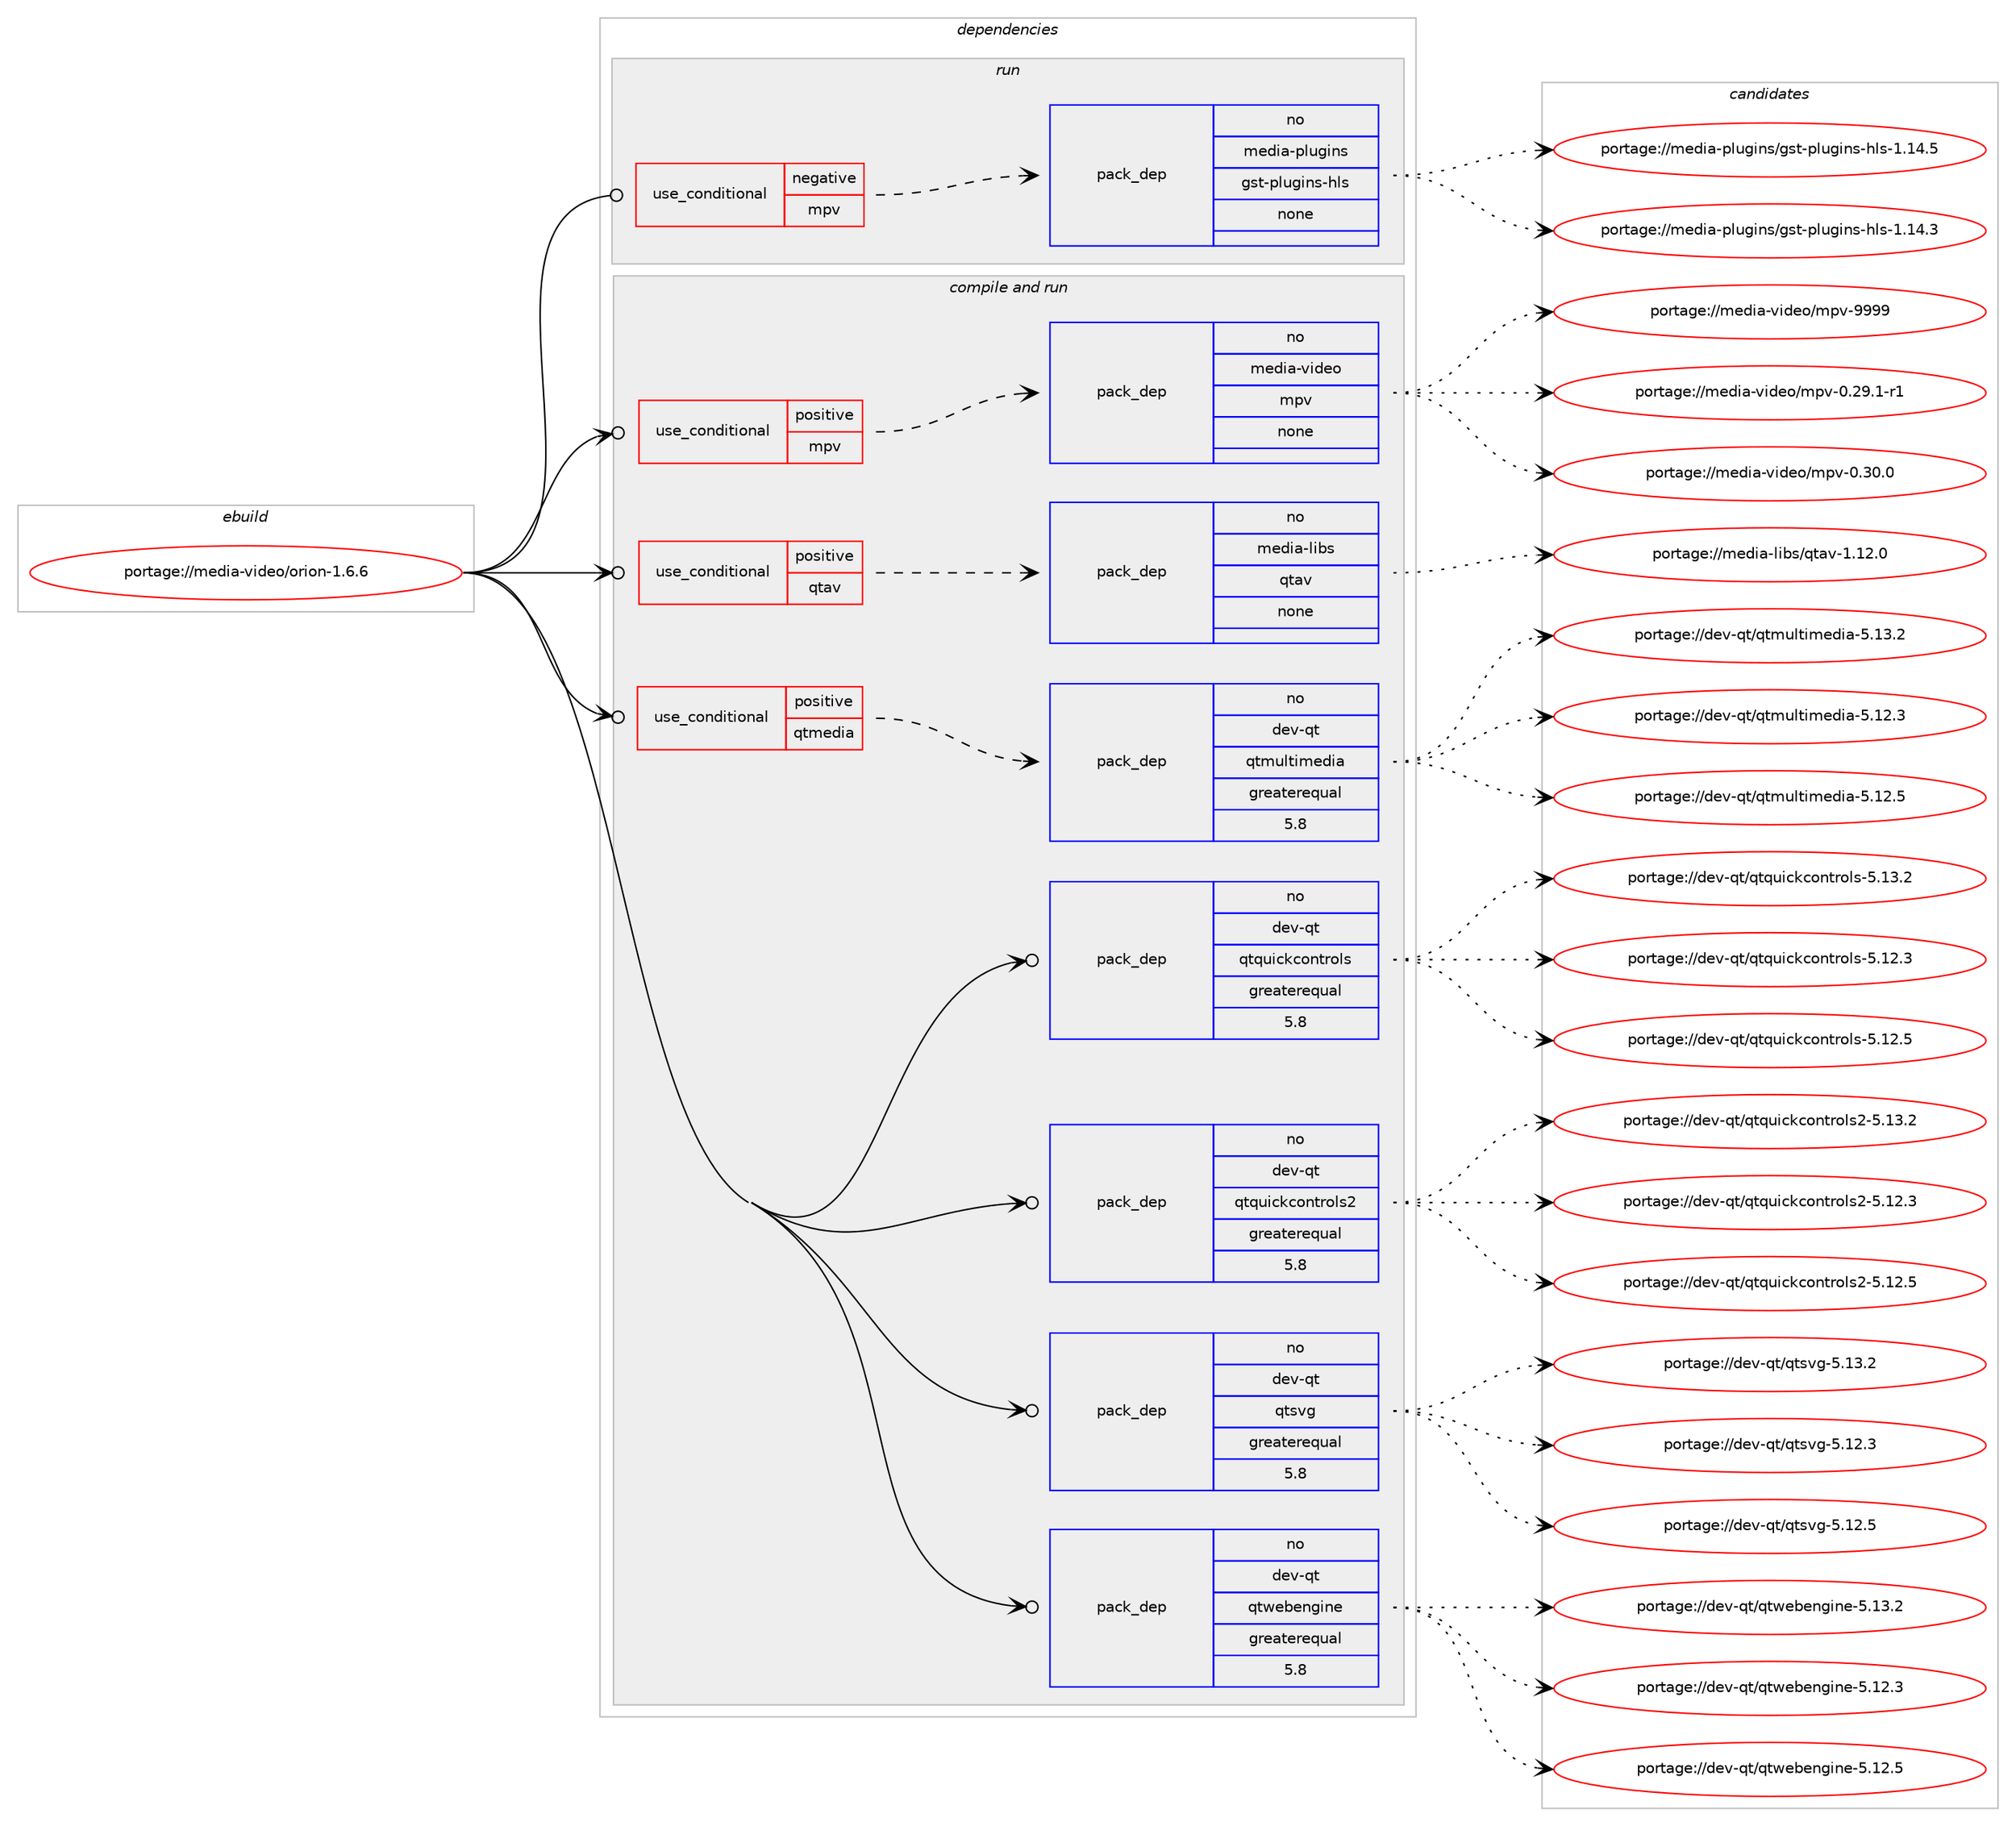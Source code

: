 digraph prolog {

# *************
# Graph options
# *************

newrank=true;
concentrate=true;
compound=true;
graph [rankdir=LR,fontname=Helvetica,fontsize=10,ranksep=1.5];#, ranksep=2.5, nodesep=0.2];
edge  [arrowhead=vee];
node  [fontname=Helvetica,fontsize=10];

# **********
# The ebuild
# **********

subgraph cluster_leftcol {
color=gray;
rank=same;
label=<<i>ebuild</i>>;
id [label="portage://media-video/orion-1.6.6", color=red, width=4, href="../media-video/orion-1.6.6.svg"];
}

# ****************
# The dependencies
# ****************

subgraph cluster_midcol {
color=gray;
label=<<i>dependencies</i>>;
subgraph cluster_compile {
fillcolor="#eeeeee";
style=filled;
label=<<i>compile</i>>;
}
subgraph cluster_compileandrun {
fillcolor="#eeeeee";
style=filled;
label=<<i>compile and run</i>>;
subgraph cond85402 {
dependency342311 [label=<<TABLE BORDER="0" CELLBORDER="1" CELLSPACING="0" CELLPADDING="4"><TR><TD ROWSPAN="3" CELLPADDING="10">use_conditional</TD></TR><TR><TD>positive</TD></TR><TR><TD>mpv</TD></TR></TABLE>>, shape=none, color=red];
subgraph pack251309 {
dependency342312 [label=<<TABLE BORDER="0" CELLBORDER="1" CELLSPACING="0" CELLPADDING="4" WIDTH="220"><TR><TD ROWSPAN="6" CELLPADDING="30">pack_dep</TD></TR><TR><TD WIDTH="110">no</TD></TR><TR><TD>media-video</TD></TR><TR><TD>mpv</TD></TR><TR><TD>none</TD></TR><TR><TD></TD></TR></TABLE>>, shape=none, color=blue];
}
dependency342311:e -> dependency342312:w [weight=20,style="dashed",arrowhead="vee"];
}
id:e -> dependency342311:w [weight=20,style="solid",arrowhead="odotvee"];
subgraph cond85403 {
dependency342313 [label=<<TABLE BORDER="0" CELLBORDER="1" CELLSPACING="0" CELLPADDING="4"><TR><TD ROWSPAN="3" CELLPADDING="10">use_conditional</TD></TR><TR><TD>positive</TD></TR><TR><TD>qtav</TD></TR></TABLE>>, shape=none, color=red];
subgraph pack251310 {
dependency342314 [label=<<TABLE BORDER="0" CELLBORDER="1" CELLSPACING="0" CELLPADDING="4" WIDTH="220"><TR><TD ROWSPAN="6" CELLPADDING="30">pack_dep</TD></TR><TR><TD WIDTH="110">no</TD></TR><TR><TD>media-libs</TD></TR><TR><TD>qtav</TD></TR><TR><TD>none</TD></TR><TR><TD></TD></TR></TABLE>>, shape=none, color=blue];
}
dependency342313:e -> dependency342314:w [weight=20,style="dashed",arrowhead="vee"];
}
id:e -> dependency342313:w [weight=20,style="solid",arrowhead="odotvee"];
subgraph cond85404 {
dependency342315 [label=<<TABLE BORDER="0" CELLBORDER="1" CELLSPACING="0" CELLPADDING="4"><TR><TD ROWSPAN="3" CELLPADDING="10">use_conditional</TD></TR><TR><TD>positive</TD></TR><TR><TD>qtmedia</TD></TR></TABLE>>, shape=none, color=red];
subgraph pack251311 {
dependency342316 [label=<<TABLE BORDER="0" CELLBORDER="1" CELLSPACING="0" CELLPADDING="4" WIDTH="220"><TR><TD ROWSPAN="6" CELLPADDING="30">pack_dep</TD></TR><TR><TD WIDTH="110">no</TD></TR><TR><TD>dev-qt</TD></TR><TR><TD>qtmultimedia</TD></TR><TR><TD>greaterequal</TD></TR><TR><TD>5.8</TD></TR></TABLE>>, shape=none, color=blue];
}
dependency342315:e -> dependency342316:w [weight=20,style="dashed",arrowhead="vee"];
}
id:e -> dependency342315:w [weight=20,style="solid",arrowhead="odotvee"];
subgraph pack251312 {
dependency342317 [label=<<TABLE BORDER="0" CELLBORDER="1" CELLSPACING="0" CELLPADDING="4" WIDTH="220"><TR><TD ROWSPAN="6" CELLPADDING="30">pack_dep</TD></TR><TR><TD WIDTH="110">no</TD></TR><TR><TD>dev-qt</TD></TR><TR><TD>qtquickcontrols</TD></TR><TR><TD>greaterequal</TD></TR><TR><TD>5.8</TD></TR></TABLE>>, shape=none, color=blue];
}
id:e -> dependency342317:w [weight=20,style="solid",arrowhead="odotvee"];
subgraph pack251313 {
dependency342318 [label=<<TABLE BORDER="0" CELLBORDER="1" CELLSPACING="0" CELLPADDING="4" WIDTH="220"><TR><TD ROWSPAN="6" CELLPADDING="30">pack_dep</TD></TR><TR><TD WIDTH="110">no</TD></TR><TR><TD>dev-qt</TD></TR><TR><TD>qtquickcontrols2</TD></TR><TR><TD>greaterequal</TD></TR><TR><TD>5.8</TD></TR></TABLE>>, shape=none, color=blue];
}
id:e -> dependency342318:w [weight=20,style="solid",arrowhead="odotvee"];
subgraph pack251314 {
dependency342319 [label=<<TABLE BORDER="0" CELLBORDER="1" CELLSPACING="0" CELLPADDING="4" WIDTH="220"><TR><TD ROWSPAN="6" CELLPADDING="30">pack_dep</TD></TR><TR><TD WIDTH="110">no</TD></TR><TR><TD>dev-qt</TD></TR><TR><TD>qtsvg</TD></TR><TR><TD>greaterequal</TD></TR><TR><TD>5.8</TD></TR></TABLE>>, shape=none, color=blue];
}
id:e -> dependency342319:w [weight=20,style="solid",arrowhead="odotvee"];
subgraph pack251315 {
dependency342320 [label=<<TABLE BORDER="0" CELLBORDER="1" CELLSPACING="0" CELLPADDING="4" WIDTH="220"><TR><TD ROWSPAN="6" CELLPADDING="30">pack_dep</TD></TR><TR><TD WIDTH="110">no</TD></TR><TR><TD>dev-qt</TD></TR><TR><TD>qtwebengine</TD></TR><TR><TD>greaterequal</TD></TR><TR><TD>5.8</TD></TR></TABLE>>, shape=none, color=blue];
}
id:e -> dependency342320:w [weight=20,style="solid",arrowhead="odotvee"];
}
subgraph cluster_run {
fillcolor="#eeeeee";
style=filled;
label=<<i>run</i>>;
subgraph cond85405 {
dependency342321 [label=<<TABLE BORDER="0" CELLBORDER="1" CELLSPACING="0" CELLPADDING="4"><TR><TD ROWSPAN="3" CELLPADDING="10">use_conditional</TD></TR><TR><TD>negative</TD></TR><TR><TD>mpv</TD></TR></TABLE>>, shape=none, color=red];
subgraph pack251316 {
dependency342322 [label=<<TABLE BORDER="0" CELLBORDER="1" CELLSPACING="0" CELLPADDING="4" WIDTH="220"><TR><TD ROWSPAN="6" CELLPADDING="30">pack_dep</TD></TR><TR><TD WIDTH="110">no</TD></TR><TR><TD>media-plugins</TD></TR><TR><TD>gst-plugins-hls</TD></TR><TR><TD>none</TD></TR><TR><TD></TD></TR></TABLE>>, shape=none, color=blue];
}
dependency342321:e -> dependency342322:w [weight=20,style="dashed",arrowhead="vee"];
}
id:e -> dependency342321:w [weight=20,style="solid",arrowhead="odot"];
}
}

# **************
# The candidates
# **************

subgraph cluster_choices {
rank=same;
color=gray;
label=<<i>candidates</i>>;

subgraph choice251309 {
color=black;
nodesep=1;
choiceportage109101100105974511810510010111147109112118454846505746494511449 [label="portage://media-video/mpv-0.29.1-r1", color=red, width=4,href="../media-video/mpv-0.29.1-r1.svg"];
choiceportage10910110010597451181051001011114710911211845484651484648 [label="portage://media-video/mpv-0.30.0", color=red, width=4,href="../media-video/mpv-0.30.0.svg"];
choiceportage1091011001059745118105100101111471091121184557575757 [label="portage://media-video/mpv-9999", color=red, width=4,href="../media-video/mpv-9999.svg"];
dependency342312:e -> choiceportage109101100105974511810510010111147109112118454846505746494511449:w [style=dotted,weight="100"];
dependency342312:e -> choiceportage10910110010597451181051001011114710911211845484651484648:w [style=dotted,weight="100"];
dependency342312:e -> choiceportage1091011001059745118105100101111471091121184557575757:w [style=dotted,weight="100"];
}
subgraph choice251310 {
color=black;
nodesep=1;
choiceportage109101100105974510810598115471131169711845494649504648 [label="portage://media-libs/qtav-1.12.0", color=red, width=4,href="../media-libs/qtav-1.12.0.svg"];
dependency342314:e -> choiceportage109101100105974510810598115471131169711845494649504648:w [style=dotted,weight="100"];
}
subgraph choice251311 {
color=black;
nodesep=1;
choiceportage10010111845113116471131161091171081161051091011001059745534649504651 [label="portage://dev-qt/qtmultimedia-5.12.3", color=red, width=4,href="../dev-qt/qtmultimedia-5.12.3.svg"];
choiceportage10010111845113116471131161091171081161051091011001059745534649504653 [label="portage://dev-qt/qtmultimedia-5.12.5", color=red, width=4,href="../dev-qt/qtmultimedia-5.12.5.svg"];
choiceportage10010111845113116471131161091171081161051091011001059745534649514650 [label="portage://dev-qt/qtmultimedia-5.13.2", color=red, width=4,href="../dev-qt/qtmultimedia-5.13.2.svg"];
dependency342316:e -> choiceportage10010111845113116471131161091171081161051091011001059745534649504651:w [style=dotted,weight="100"];
dependency342316:e -> choiceportage10010111845113116471131161091171081161051091011001059745534649504653:w [style=dotted,weight="100"];
dependency342316:e -> choiceportage10010111845113116471131161091171081161051091011001059745534649514650:w [style=dotted,weight="100"];
}
subgraph choice251312 {
color=black;
nodesep=1;
choiceportage1001011184511311647113116113117105991079911111011611411110811545534649504651 [label="portage://dev-qt/qtquickcontrols-5.12.3", color=red, width=4,href="../dev-qt/qtquickcontrols-5.12.3.svg"];
choiceportage1001011184511311647113116113117105991079911111011611411110811545534649504653 [label="portage://dev-qt/qtquickcontrols-5.12.5", color=red, width=4,href="../dev-qt/qtquickcontrols-5.12.5.svg"];
choiceportage1001011184511311647113116113117105991079911111011611411110811545534649514650 [label="portage://dev-qt/qtquickcontrols-5.13.2", color=red, width=4,href="../dev-qt/qtquickcontrols-5.13.2.svg"];
dependency342317:e -> choiceportage1001011184511311647113116113117105991079911111011611411110811545534649504651:w [style=dotted,weight="100"];
dependency342317:e -> choiceportage1001011184511311647113116113117105991079911111011611411110811545534649504653:w [style=dotted,weight="100"];
dependency342317:e -> choiceportage1001011184511311647113116113117105991079911111011611411110811545534649514650:w [style=dotted,weight="100"];
}
subgraph choice251313 {
color=black;
nodesep=1;
choiceportage100101118451131164711311611311710599107991111101161141111081155045534649504651 [label="portage://dev-qt/qtquickcontrols2-5.12.3", color=red, width=4,href="../dev-qt/qtquickcontrols2-5.12.3.svg"];
choiceportage100101118451131164711311611311710599107991111101161141111081155045534649504653 [label="portage://dev-qt/qtquickcontrols2-5.12.5", color=red, width=4,href="../dev-qt/qtquickcontrols2-5.12.5.svg"];
choiceportage100101118451131164711311611311710599107991111101161141111081155045534649514650 [label="portage://dev-qt/qtquickcontrols2-5.13.2", color=red, width=4,href="../dev-qt/qtquickcontrols2-5.13.2.svg"];
dependency342318:e -> choiceportage100101118451131164711311611311710599107991111101161141111081155045534649504651:w [style=dotted,weight="100"];
dependency342318:e -> choiceportage100101118451131164711311611311710599107991111101161141111081155045534649504653:w [style=dotted,weight="100"];
dependency342318:e -> choiceportage100101118451131164711311611311710599107991111101161141111081155045534649514650:w [style=dotted,weight="100"];
}
subgraph choice251314 {
color=black;
nodesep=1;
choiceportage100101118451131164711311611511810345534649504651 [label="portage://dev-qt/qtsvg-5.12.3", color=red, width=4,href="../dev-qt/qtsvg-5.12.3.svg"];
choiceportage100101118451131164711311611511810345534649504653 [label="portage://dev-qt/qtsvg-5.12.5", color=red, width=4,href="../dev-qt/qtsvg-5.12.5.svg"];
choiceportage100101118451131164711311611511810345534649514650 [label="portage://dev-qt/qtsvg-5.13.2", color=red, width=4,href="../dev-qt/qtsvg-5.13.2.svg"];
dependency342319:e -> choiceportage100101118451131164711311611511810345534649504651:w [style=dotted,weight="100"];
dependency342319:e -> choiceportage100101118451131164711311611511810345534649504653:w [style=dotted,weight="100"];
dependency342319:e -> choiceportage100101118451131164711311611511810345534649514650:w [style=dotted,weight="100"];
}
subgraph choice251315 {
color=black;
nodesep=1;
choiceportage10010111845113116471131161191019810111010310511010145534649504651 [label="portage://dev-qt/qtwebengine-5.12.3", color=red, width=4,href="../dev-qt/qtwebengine-5.12.3.svg"];
choiceportage10010111845113116471131161191019810111010310511010145534649504653 [label="portage://dev-qt/qtwebengine-5.12.5", color=red, width=4,href="../dev-qt/qtwebengine-5.12.5.svg"];
choiceportage10010111845113116471131161191019810111010310511010145534649514650 [label="portage://dev-qt/qtwebengine-5.13.2", color=red, width=4,href="../dev-qt/qtwebengine-5.13.2.svg"];
dependency342320:e -> choiceportage10010111845113116471131161191019810111010310511010145534649504651:w [style=dotted,weight="100"];
dependency342320:e -> choiceportage10010111845113116471131161191019810111010310511010145534649504653:w [style=dotted,weight="100"];
dependency342320:e -> choiceportage10010111845113116471131161191019810111010310511010145534649514650:w [style=dotted,weight="100"];
}
subgraph choice251316 {
color=black;
nodesep=1;
choiceportage109101100105974511210811710310511011547103115116451121081171031051101154510410811545494649524651 [label="portage://media-plugins/gst-plugins-hls-1.14.3", color=red, width=4,href="../media-plugins/gst-plugins-hls-1.14.3.svg"];
choiceportage109101100105974511210811710310511011547103115116451121081171031051101154510410811545494649524653 [label="portage://media-plugins/gst-plugins-hls-1.14.5", color=red, width=4,href="../media-plugins/gst-plugins-hls-1.14.5.svg"];
dependency342322:e -> choiceportage109101100105974511210811710310511011547103115116451121081171031051101154510410811545494649524651:w [style=dotted,weight="100"];
dependency342322:e -> choiceportage109101100105974511210811710310511011547103115116451121081171031051101154510410811545494649524653:w [style=dotted,weight="100"];
}
}

}
